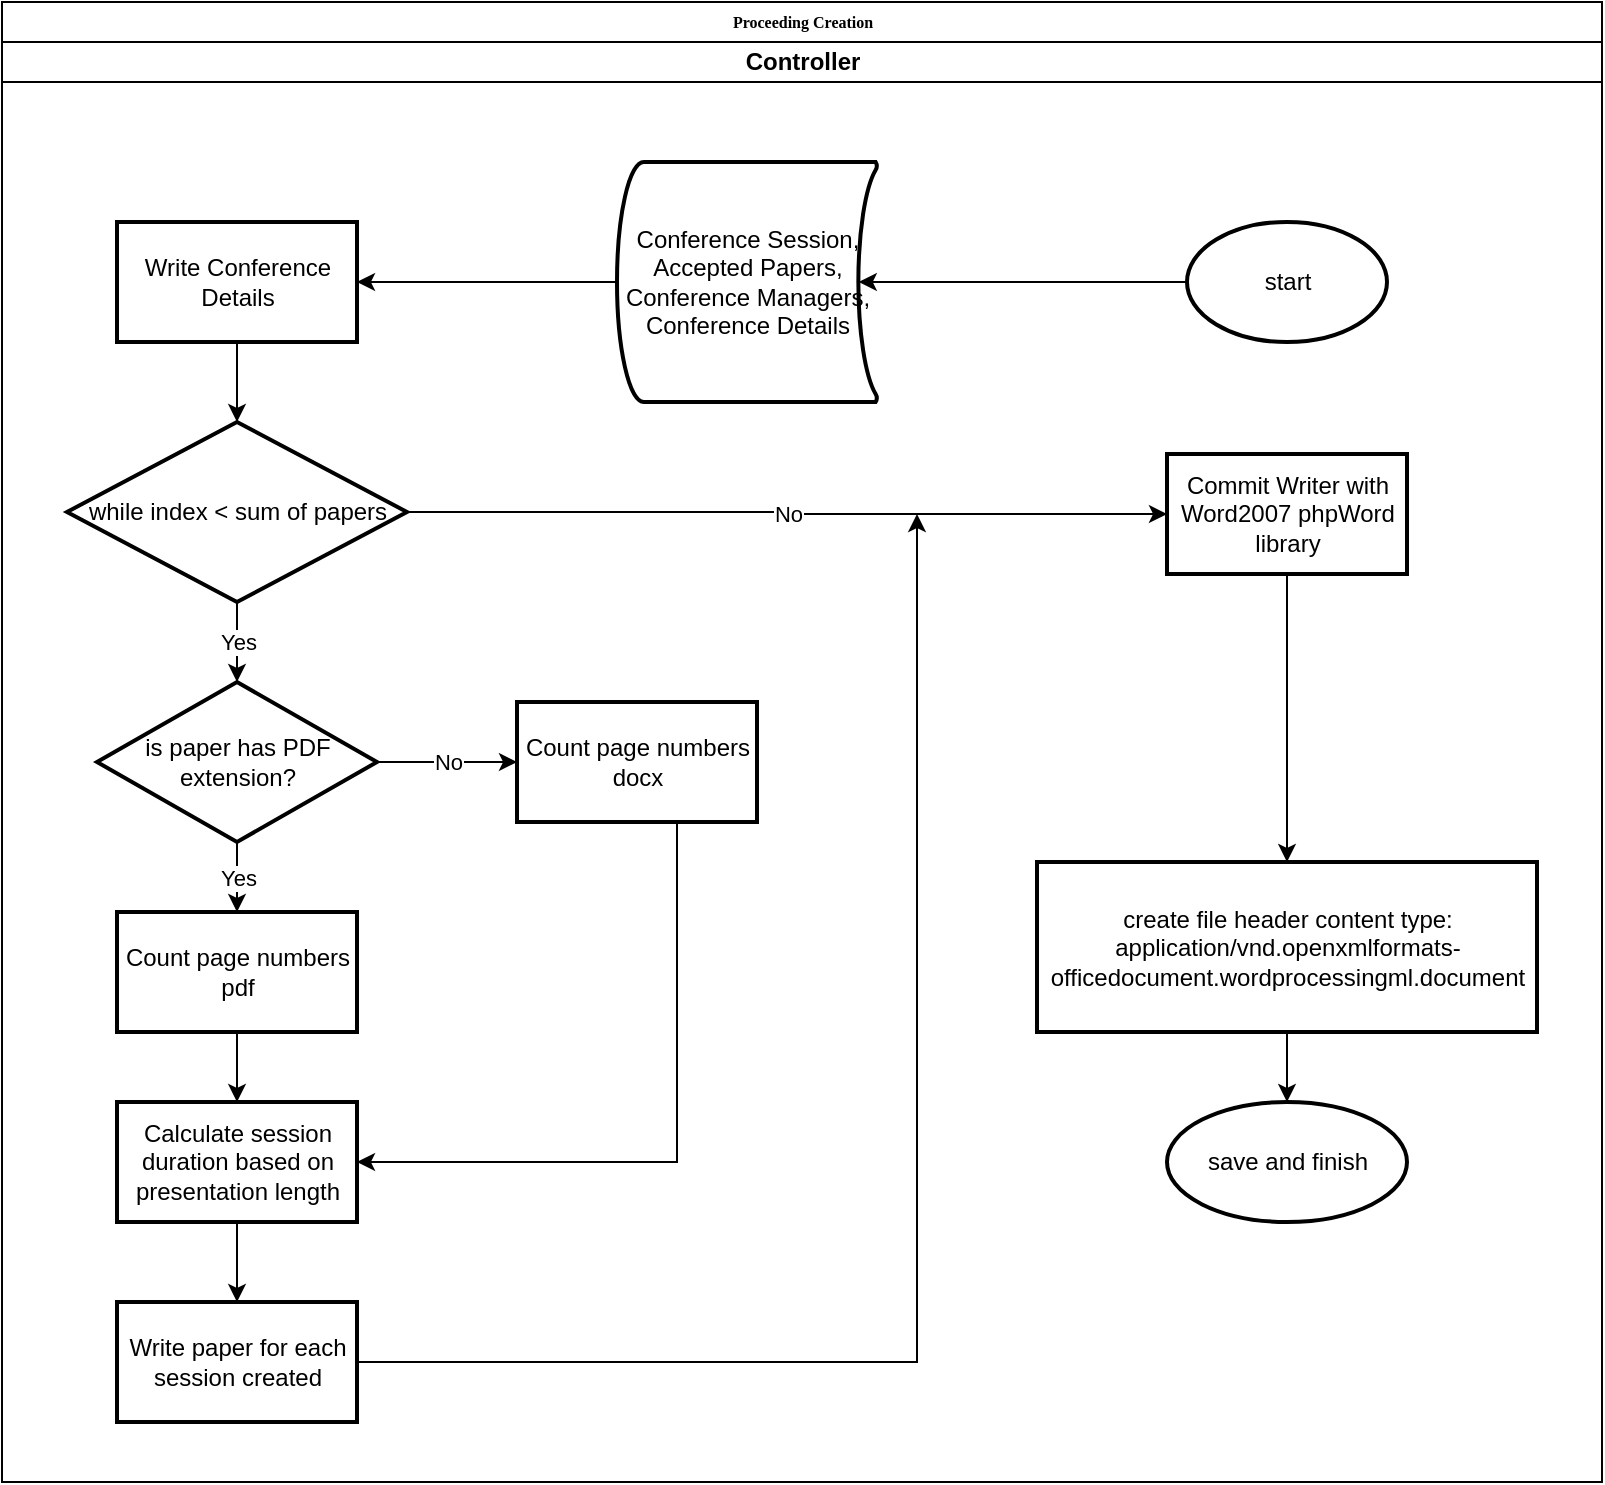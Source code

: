 <mxfile version="13.7.9" type="github">
  <diagram name="Page-1" id="74e2e168-ea6b-b213-b513-2b3c1d86103e">
    <mxGraphModel dx="1310" dy="703" grid="1" gridSize="10" guides="1" tooltips="1" connect="1" arrows="1" fold="1" page="1" pageScale="1" pageWidth="1100" pageHeight="850" background="#ffffff" math="0" shadow="0">
      <root>
        <mxCell id="0" />
        <mxCell id="1" parent="0" />
        <mxCell id="wDaYN3qzEo_pGd24imDA-28" style="edgeStyle=orthogonalEdgeStyle;rounded=0;orthogonalLoop=1;jettySize=auto;html=1;entryX=1;entryY=0.5;entryDx=0;entryDy=0;" edge="1" parent="1" source="wDaYN3qzEo_pGd24imDA-21" target="wDaYN3qzEo_pGd24imDA-24">
          <mxGeometry relative="1" as="geometry">
            <Array as="points">
              <mxPoint x="577.5" y="660" />
            </Array>
          </mxGeometry>
        </mxCell>
        <mxCell id="wDaYN3qzEo_pGd24imDA-27" value="" style="edgeStyle=orthogonalEdgeStyle;rounded=0;orthogonalLoop=1;jettySize=auto;html=1;" edge="1" parent="1" source="wDaYN3qzEo_pGd24imDA-24" target="wDaYN3qzEo_pGd24imDA-26">
          <mxGeometry relative="1" as="geometry" />
        </mxCell>
        <mxCell id="wDaYN3qzEo_pGd24imDA-24" value="Calculate session duration based on presentation length" style="whiteSpace=wrap;html=1;strokeWidth=2;" vertex="1" parent="1">
          <mxGeometry x="297.5" y="630" width="120" height="60" as="geometry" />
        </mxCell>
        <mxCell id="wDaYN3qzEo_pGd24imDA-25" value="" style="edgeStyle=orthogonalEdgeStyle;rounded=0;orthogonalLoop=1;jettySize=auto;html=1;" edge="1" parent="1" source="wDaYN3qzEo_pGd24imDA-19" target="wDaYN3qzEo_pGd24imDA-24">
          <mxGeometry relative="1" as="geometry" />
        </mxCell>
        <mxCell id="wDaYN3qzEo_pGd24imDA-29" style="edgeStyle=orthogonalEdgeStyle;rounded=0;orthogonalLoop=1;jettySize=auto;html=1;exitX=1;exitY=0.5;exitDx=0;exitDy=0;" edge="1" parent="1" source="wDaYN3qzEo_pGd24imDA-26">
          <mxGeometry relative="1" as="geometry">
            <mxPoint x="697.5" y="336" as="targetPoint" />
            <Array as="points">
              <mxPoint x="697.5" y="760" />
            </Array>
          </mxGeometry>
        </mxCell>
        <mxCell id="wDaYN3qzEo_pGd24imDA-26" value="Write paper for each session created" style="whiteSpace=wrap;html=1;strokeWidth=2;" vertex="1" parent="1">
          <mxGeometry x="297.5" y="730" width="120" height="60" as="geometry" />
        </mxCell>
        <mxCell id="77e6c97f196da883-1" value="Proceeding Creation" style="swimlane;html=1;childLayout=stackLayout;startSize=20;rounded=0;shadow=0;labelBackgroundColor=none;strokeWidth=1;fontFamily=Verdana;fontSize=8;align=center;" parent="1" vertex="1">
          <mxGeometry x="240" y="80" width="800" height="740" as="geometry" />
        </mxCell>
        <mxCell id="77e6c97f196da883-2" value="Controller" style="swimlane;html=1;startSize=20;" parent="77e6c97f196da883-1" vertex="1">
          <mxGeometry y="20" width="800" height="720" as="geometry" />
        </mxCell>
        <mxCell id="wDaYN3qzEo_pGd24imDA-11" value="is paper has PDF extension?" style="rhombus;whiteSpace=wrap;html=1;strokeWidth=2;" vertex="1" parent="77e6c97f196da883-2">
          <mxGeometry x="47.5" y="320" width="140" height="80" as="geometry" />
        </mxCell>
        <mxCell id="wDaYN3qzEo_pGd24imDA-3" value="" style="edgeStyle=orthogonalEdgeStyle;rounded=0;orthogonalLoop=1;jettySize=auto;html=1;entryX=0.93;entryY=0.5;entryDx=0;entryDy=0;entryPerimeter=0;" edge="1" parent="77e6c97f196da883-2" source="wDaYN3qzEo_pGd24imDA-1" target="wDaYN3qzEo_pGd24imDA-6">
          <mxGeometry relative="1" as="geometry">
            <mxPoint x="117.5" y="-40" as="targetPoint" />
          </mxGeometry>
        </mxCell>
        <mxCell id="wDaYN3qzEo_pGd24imDA-5" value="" style="edgeStyle=orthogonalEdgeStyle;rounded=0;orthogonalLoop=1;jettySize=auto;html=1;exitX=0;exitY=0.5;exitDx=0;exitDy=0;exitPerimeter=0;" edge="1" parent="77e6c97f196da883-2" source="wDaYN3qzEo_pGd24imDA-6" target="wDaYN3qzEo_pGd24imDA-4">
          <mxGeometry relative="1" as="geometry">
            <mxPoint x="117.5" y="20" as="sourcePoint" />
          </mxGeometry>
        </mxCell>
        <mxCell id="wDaYN3qzEo_pGd24imDA-8" value="" style="edgeStyle=orthogonalEdgeStyle;rounded=0;orthogonalLoop=1;jettySize=auto;html=1;" edge="1" parent="77e6c97f196da883-2" source="wDaYN3qzEo_pGd24imDA-4" target="wDaYN3qzEo_pGd24imDA-7">
          <mxGeometry relative="1" as="geometry" />
        </mxCell>
        <mxCell id="wDaYN3qzEo_pGd24imDA-12" value="Yes" style="edgeStyle=orthogonalEdgeStyle;rounded=0;orthogonalLoop=1;jettySize=auto;html=1;" edge="1" parent="77e6c97f196da883-2" source="wDaYN3qzEo_pGd24imDA-7" target="wDaYN3qzEo_pGd24imDA-11">
          <mxGeometry relative="1" as="geometry" />
        </mxCell>
        <mxCell id="wDaYN3qzEo_pGd24imDA-7" value="while index &amp;lt; sum of papers" style="rhombus;whiteSpace=wrap;html=1;strokeWidth=2;" vertex="1" parent="77e6c97f196da883-2">
          <mxGeometry x="32.5" y="190" width="170" height="90" as="geometry" />
        </mxCell>
        <mxCell id="wDaYN3qzEo_pGd24imDA-18" value="" style="edgeStyle=orthogonalEdgeStyle;rounded=0;orthogonalLoop=1;jettySize=auto;html=1;" edge="1" parent="77e6c97f196da883-2" source="wDaYN3qzEo_pGd24imDA-15" target="wDaYN3qzEo_pGd24imDA-17">
          <mxGeometry relative="1" as="geometry" />
        </mxCell>
        <mxCell id="wDaYN3qzEo_pGd24imDA-14" value="No" style="edgeStyle=orthogonalEdgeStyle;rounded=0;orthogonalLoop=1;jettySize=auto;html=1;" edge="1" parent="77e6c97f196da883-2" source="wDaYN3qzEo_pGd24imDA-7" target="wDaYN3qzEo_pGd24imDA-13">
          <mxGeometry relative="1" as="geometry" />
        </mxCell>
        <mxCell id="wDaYN3qzEo_pGd24imDA-16" value="" style="edgeStyle=orthogonalEdgeStyle;rounded=0;orthogonalLoop=1;jettySize=auto;html=1;" edge="1" parent="77e6c97f196da883-2" source="wDaYN3qzEo_pGd24imDA-13" target="wDaYN3qzEo_pGd24imDA-15">
          <mxGeometry relative="1" as="geometry" />
        </mxCell>
        <mxCell id="wDaYN3qzEo_pGd24imDA-19" value="Count page numbers pdf" style="whiteSpace=wrap;html=1;strokeWidth=2;" vertex="1" parent="77e6c97f196da883-2">
          <mxGeometry x="57.5" y="435" width="120" height="60" as="geometry" />
        </mxCell>
        <mxCell id="wDaYN3qzEo_pGd24imDA-4" value="Write Conference Details" style="whiteSpace=wrap;html=1;strokeWidth=2;" vertex="1" parent="77e6c97f196da883-2">
          <mxGeometry x="57.5" y="90" width="120" height="60" as="geometry" />
        </mxCell>
        <mxCell id="wDaYN3qzEo_pGd24imDA-21" value="Count page numbers docx" style="whiteSpace=wrap;html=1;strokeWidth=2;" vertex="1" parent="77e6c97f196da883-2">
          <mxGeometry x="257.5" y="330" width="120" height="60" as="geometry" />
        </mxCell>
        <mxCell id="wDaYN3qzEo_pGd24imDA-6" value="&lt;span&gt;Conference Session,&lt;/span&gt;&lt;br&gt;&lt;span&gt;Accepted Papers,&lt;/span&gt;&lt;br&gt;&lt;span&gt;Conference Managers,&lt;/span&gt;&lt;br&gt;&lt;span&gt;Conference Details&lt;/span&gt;" style="strokeWidth=2;html=1;shape=mxgraph.flowchart.stored_data;whiteSpace=wrap;" vertex="1" parent="77e6c97f196da883-2">
          <mxGeometry x="307.5" y="60" width="130" height="120" as="geometry" />
        </mxCell>
        <mxCell id="wDaYN3qzEo_pGd24imDA-22" value="No" style="edgeStyle=orthogonalEdgeStyle;rounded=0;orthogonalLoop=1;jettySize=auto;html=1;" edge="1" parent="77e6c97f196da883-2" source="wDaYN3qzEo_pGd24imDA-11" target="wDaYN3qzEo_pGd24imDA-21">
          <mxGeometry relative="1" as="geometry" />
        </mxCell>
        <mxCell id="wDaYN3qzEo_pGd24imDA-20" value="Yes" style="edgeStyle=orthogonalEdgeStyle;rounded=0;orthogonalLoop=1;jettySize=auto;html=1;" edge="1" parent="77e6c97f196da883-2" source="wDaYN3qzEo_pGd24imDA-11" target="wDaYN3qzEo_pGd24imDA-19">
          <mxGeometry relative="1" as="geometry" />
        </mxCell>
        <mxCell id="wDaYN3qzEo_pGd24imDA-15" value="create file header content type:&lt;br&gt;application/vnd.openxmlformats-officedocument.wordprocessingml.document" style="whiteSpace=wrap;html=1;strokeWidth=2;" vertex="1" parent="77e6c97f196da883-2">
          <mxGeometry x="517.5" y="410" width="250" height="85" as="geometry" />
        </mxCell>
        <mxCell id="wDaYN3qzEo_pGd24imDA-17" value="save and finish" style="ellipse;whiteSpace=wrap;html=1;strokeWidth=2;" vertex="1" parent="77e6c97f196da883-2">
          <mxGeometry x="582.5" y="530" width="120" height="60" as="geometry" />
        </mxCell>
        <mxCell id="wDaYN3qzEo_pGd24imDA-13" value="Commit Writer with Word2007 phpWord library" style="whiteSpace=wrap;html=1;strokeWidth=2;" vertex="1" parent="77e6c97f196da883-2">
          <mxGeometry x="582.5" y="206" width="120" height="60" as="geometry" />
        </mxCell>
        <mxCell id="wDaYN3qzEo_pGd24imDA-1" value="start" style="strokeWidth=2;html=1;shape=mxgraph.flowchart.start_1;whiteSpace=wrap;" vertex="1" parent="77e6c97f196da883-2">
          <mxGeometry x="592.5" y="90" width="100" height="60" as="geometry" />
        </mxCell>
      </root>
    </mxGraphModel>
  </diagram>
</mxfile>
